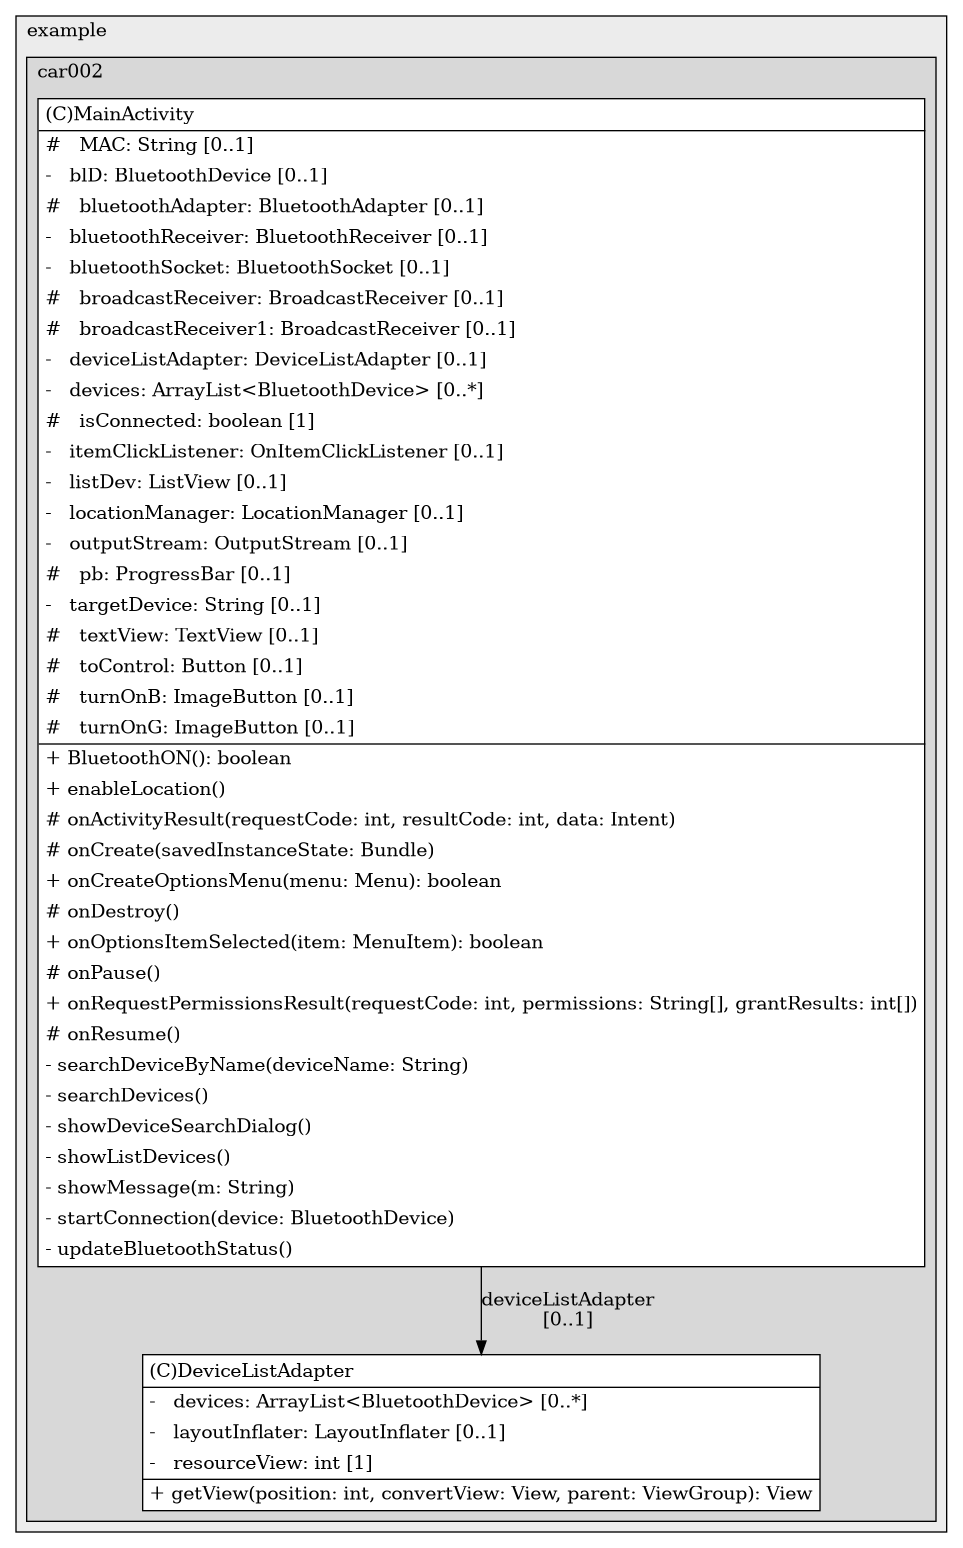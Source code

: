 @startuml

/' diagram meta data start
config=StructureConfiguration;
{
  "projectClassification": {
    "searchMode": "OpenProject", // OpenProject, AllProjects
    "includedProjects": "",
    "pathEndKeywords": "*.impl",
    "isClientPath": "",
    "isClientName": "",
    "isTestPath": "",
    "isTestName": "",
    "isMappingPath": "",
    "isMappingName": "",
    "isDataAccessPath": "",
    "isDataAccessName": "",
    "isDataStructurePath": "",
    "isDataStructureName": "",
    "isInterfaceStructuresPath": "",
    "isInterfaceStructuresName": "",
    "isEntryPointPath": "",
    "isEntryPointName": "",
    "treatFinalFieldsAsMandatory": false
  },
  "graphRestriction": {
    "classPackageExcludeFilter": "",
    "classPackageIncludeFilter": "",
    "classNameExcludeFilter": "",
    "classNameIncludeFilter": "",
    "methodNameExcludeFilter": "",
    "methodNameIncludeFilter": "",
    "removeByInheritance": "", // inheritance/annotation based filtering is done in a second step
    "removeByAnnotation": "",
    "removeByClassPackage": "", // cleanup the graph after inheritance/annotation based filtering is done
    "removeByClassName": "",
    "cutMappings": false,
    "cutEnum": true,
    "cutTests": true,
    "cutClient": true,
    "cutDataAccess": false,
    "cutInterfaceStructures": false,
    "cutDataStructures": false,
    "cutGetterAndSetter": true,
    "cutConstructors": true
  },
  "graphTraversal": {
    "forwardDepth": 6,
    "backwardDepth": 6,
    "classPackageExcludeFilter": "",
    "classPackageIncludeFilter": "",
    "classNameExcludeFilter": "",
    "classNameIncludeFilter": "",
    "methodNameExcludeFilter": "",
    "methodNameIncludeFilter": "",
    "hideMappings": false,
    "hideDataStructures": false,
    "hidePrivateMethods": true,
    "hideInterfaceCalls": true, // indirection: implementation -> interface (is hidden) -> implementation
    "onlyShowApplicationEntryPoints": false, // root node is included
    "useMethodCallsForStructureDiagram": "ForwardOnly" // ForwardOnly, BothDirections, No
  },
  "details": {
    "aggregation": "GroupByClass", // ByClass, GroupByClass, None
    "showClassGenericTypes": true,
    "showMethods": true,
    "showMethodParameterNames": true,
    "showMethodParameterTypes": true,
    "showMethodReturnType": true,
    "showPackageLevels": 2,
    "showDetailedClassStructure": true
  },
  "rootClass": "com.example.car002.DeviceListAdapter",
  "extensionCallbackMethod": "" // qualified.class.name#methodName - signature: public static String method(String)
}
diagram meta data end '/



digraph g {
    rankdir="TB"
    splines=polyline
    

'nodes 
subgraph cluster_1322970774 { 
   	label=example
	labeljust=l
	fillcolor="#ececec"
	style=filled
   
   subgraph cluster_766754078 { 
   	label=car002
	labeljust=l
	fillcolor="#d8d8d8"
	style=filled
   
   DeviceListAdapter15107823[
	label=<<TABLE BORDER="1" CELLBORDER="0" CELLPADDING="4" CELLSPACING="0">
<TR><TD ALIGN="LEFT" >(C)DeviceListAdapter</TD></TR>
<HR/>
<TR><TD ALIGN="LEFT" >-   devices: ArrayList&lt;BluetoothDevice&gt; [0..*]</TD></TR>
<TR><TD ALIGN="LEFT" >-   layoutInflater: LayoutInflater [0..1]</TD></TR>
<TR><TD ALIGN="LEFT" >-   resourceView: int [1]</TD></TR>
<HR/>
<TR><TD ALIGN="LEFT" >+ getView(position: int, convertView: View, parent: ViewGroup): View</TD></TR>
</TABLE>>
	style=filled
	margin=0
	shape=plaintext
	fillcolor="#FFFFFF"
];

MainActivity15107823[
	label=<<TABLE BORDER="1" CELLBORDER="0" CELLPADDING="4" CELLSPACING="0">
<TR><TD ALIGN="LEFT" >(C)MainActivity</TD></TR>
<HR/>
<TR><TD ALIGN="LEFT" >#   MAC: String [0..1]</TD></TR>
<TR><TD ALIGN="LEFT" >-   blD: BluetoothDevice [0..1]</TD></TR>
<TR><TD ALIGN="LEFT" >#   bluetoothAdapter: BluetoothAdapter [0..1]</TD></TR>
<TR><TD ALIGN="LEFT" >-   bluetoothReceiver: BluetoothReceiver [0..1]</TD></TR>
<TR><TD ALIGN="LEFT" >-   bluetoothSocket: BluetoothSocket [0..1]</TD></TR>
<TR><TD ALIGN="LEFT" >#   broadcastReceiver: BroadcastReceiver [0..1]</TD></TR>
<TR><TD ALIGN="LEFT" >#   broadcastReceiver1: BroadcastReceiver [0..1]</TD></TR>
<TR><TD ALIGN="LEFT" >-   deviceListAdapter: DeviceListAdapter [0..1]</TD></TR>
<TR><TD ALIGN="LEFT" >-   devices: ArrayList&lt;BluetoothDevice&gt; [0..*]</TD></TR>
<TR><TD ALIGN="LEFT" >#   isConnected: boolean [1]</TD></TR>
<TR><TD ALIGN="LEFT" >-   itemClickListener: OnItemClickListener [0..1]</TD></TR>
<TR><TD ALIGN="LEFT" >-   listDev: ListView [0..1]</TD></TR>
<TR><TD ALIGN="LEFT" >-   locationManager: LocationManager [0..1]</TD></TR>
<TR><TD ALIGN="LEFT" >-   outputStream: OutputStream [0..1]</TD></TR>
<TR><TD ALIGN="LEFT" >#   pb: ProgressBar [0..1]</TD></TR>
<TR><TD ALIGN="LEFT" >-   targetDevice: String [0..1]</TD></TR>
<TR><TD ALIGN="LEFT" >#   textView: TextView [0..1]</TD></TR>
<TR><TD ALIGN="LEFT" >#   toControl: Button [0..1]</TD></TR>
<TR><TD ALIGN="LEFT" >#   turnOnB: ImageButton [0..1]</TD></TR>
<TR><TD ALIGN="LEFT" >#   turnOnG: ImageButton [0..1]</TD></TR>
<HR/>
<TR><TD ALIGN="LEFT" >+ BluetoothON(): boolean</TD></TR>
<TR><TD ALIGN="LEFT" >+ enableLocation()</TD></TR>
<TR><TD ALIGN="LEFT" ># onActivityResult(requestCode: int, resultCode: int, data: Intent)</TD></TR>
<TR><TD ALIGN="LEFT" ># onCreate(savedInstanceState: Bundle)</TD></TR>
<TR><TD ALIGN="LEFT" >+ onCreateOptionsMenu(menu: Menu): boolean</TD></TR>
<TR><TD ALIGN="LEFT" ># onDestroy()</TD></TR>
<TR><TD ALIGN="LEFT" >+ onOptionsItemSelected(item: MenuItem): boolean</TD></TR>
<TR><TD ALIGN="LEFT" ># onPause()</TD></TR>
<TR><TD ALIGN="LEFT" >+ onRequestPermissionsResult(requestCode: int, permissions: String[], grantResults: int[])</TD></TR>
<TR><TD ALIGN="LEFT" ># onResume()</TD></TR>
<TR><TD ALIGN="LEFT" >- searchDeviceByName(deviceName: String)</TD></TR>
<TR><TD ALIGN="LEFT" >- searchDevices()</TD></TR>
<TR><TD ALIGN="LEFT" >- showDeviceSearchDialog()</TD></TR>
<TR><TD ALIGN="LEFT" >- showListDevices()</TD></TR>
<TR><TD ALIGN="LEFT" >- showMessage(m: String)</TD></TR>
<TR><TD ALIGN="LEFT" >- startConnection(device: BluetoothDevice)</TD></TR>
<TR><TD ALIGN="LEFT" >- updateBluetoothStatus()</TD></TR>
</TABLE>>
	style=filled
	margin=0
	shape=plaintext
	fillcolor="#FFFFFF"
];
} 
} 

'edges    
MainActivity15107823 -> DeviceListAdapter15107823[label="deviceListAdapter
[0..1]"];
    
}
@enduml